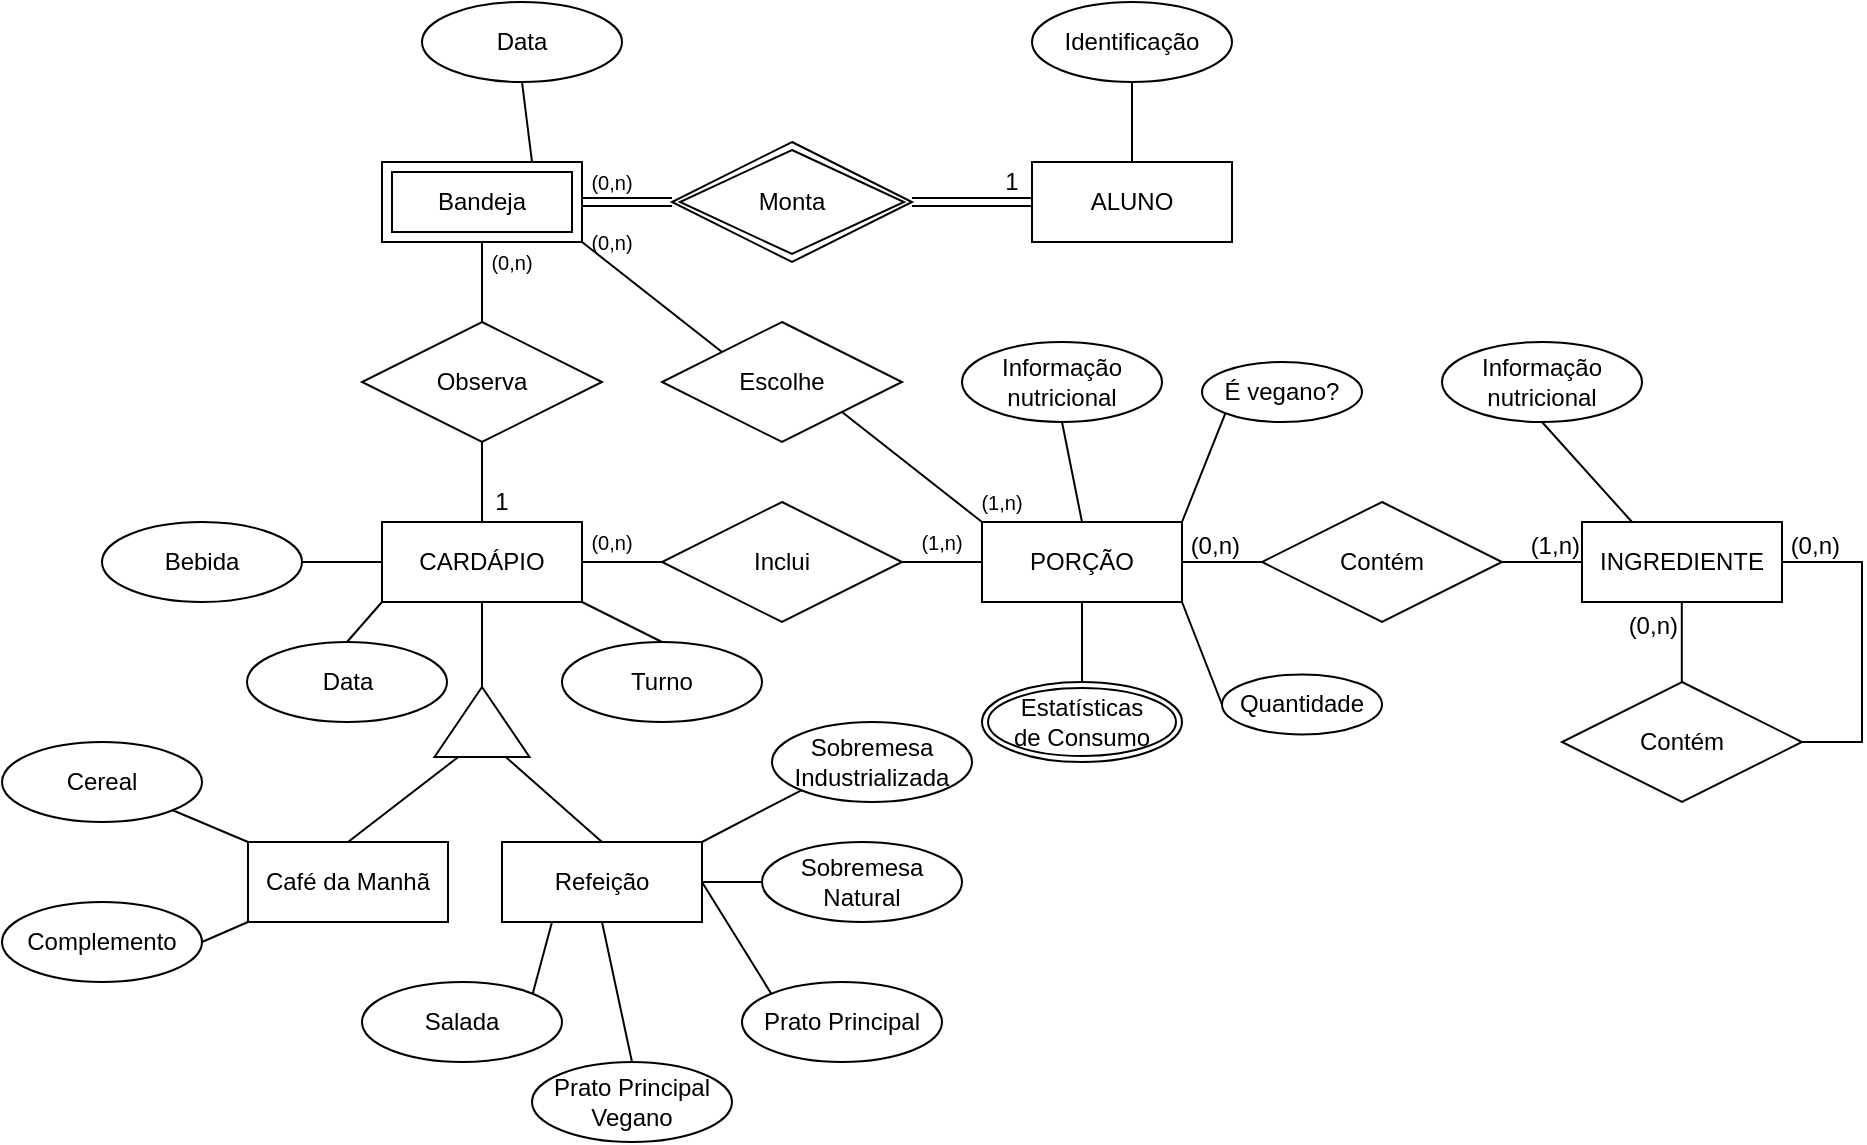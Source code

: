 <mxfile version="21.6.9" type="github">
  <diagram name="Page-1" id="SNHBpXaS6UH8mJC4fOwy">
    <mxGraphModel dx="2045" dy="658" grid="1" gridSize="10" guides="1" tooltips="1" connect="1" arrows="1" fold="1" page="1" pageScale="1" pageWidth="850" pageHeight="1100" background="#FFFFFF" math="0" shadow="0">
      <root>
        <mxCell id="0" />
        <mxCell id="1" parent="0" />
        <mxCell id="bkR_YQly5KzAr37dK8Wp-4" value="CARDÁPIO" style="whiteSpace=wrap;html=1;align=center;" parent="1" vertex="1">
          <mxGeometry x="100" y="300" width="100" height="40" as="geometry" />
        </mxCell>
        <mxCell id="bkR_YQly5KzAr37dK8Wp-6" value="ALUNO" style="whiteSpace=wrap;html=1;align=center;" parent="1" vertex="1">
          <mxGeometry x="425" y="120" width="100" height="40" as="geometry" />
        </mxCell>
        <mxCell id="bkR_YQly5KzAr37dK8Wp-7" value="PORÇÃO" style="whiteSpace=wrap;html=1;align=center;" parent="1" vertex="1">
          <mxGeometry x="400" y="300" width="100" height="40" as="geometry" />
        </mxCell>
        <mxCell id="bkR_YQly5KzAr37dK8Wp-8" value="INGREDIENTE" style="whiteSpace=wrap;html=1;align=center;" parent="1" vertex="1">
          <mxGeometry x="700" y="300" width="100" height="40" as="geometry" />
        </mxCell>
        <mxCell id="bkR_YQly5KzAr37dK8Wp-13" value="Contém" style="shape=rhombus;perimeter=rhombusPerimeter;whiteSpace=wrap;html=1;align=center;" parent="1" vertex="1">
          <mxGeometry x="540" y="290" width="120" height="60" as="geometry" />
        </mxCell>
        <mxCell id="bkR_YQly5KzAr37dK8Wp-14" value="" style="endArrow=none;html=1;rounded=0;exitX=1;exitY=0.5;exitDx=0;exitDy=0;entryX=0;entryY=0.5;entryDx=0;entryDy=0;" parent="1" source="bkR_YQly5KzAr37dK8Wp-13" target="bkR_YQly5KzAr37dK8Wp-8" edge="1">
          <mxGeometry relative="1" as="geometry">
            <mxPoint x="400" y="420" as="sourcePoint" />
            <mxPoint x="560" y="420" as="targetPoint" />
            <Array as="points">
              <mxPoint x="690" y="320" />
            </Array>
          </mxGeometry>
        </mxCell>
        <mxCell id="bkR_YQly5KzAr37dK8Wp-15" value="(1,n)" style="resizable=1;whiteSpace=wrap;align=right;verticalAlign=bottom;horizontal=1;html=1;fontSize=12;spacing=2;movable=1;rotatable=1;deletable=1;editable=1;locked=0;connectable=1;" parent="bkR_YQly5KzAr37dK8Wp-14" connectable="0" vertex="1">
          <mxGeometry relative="1" as="geometry">
            <mxPoint x="20" as="offset" />
          </mxGeometry>
        </mxCell>
        <mxCell id="bkR_YQly5KzAr37dK8Wp-16" value="" style="endArrow=none;html=1;rounded=0;exitX=0;exitY=0.5;exitDx=0;exitDy=0;entryX=1;entryY=0.5;entryDx=0;entryDy=0;" parent="1" source="bkR_YQly5KzAr37dK8Wp-13" target="bkR_YQly5KzAr37dK8Wp-7" edge="1">
          <mxGeometry relative="1" as="geometry">
            <mxPoint x="670" y="330" as="sourcePoint" />
            <mxPoint x="710" y="330" as="targetPoint" />
          </mxGeometry>
        </mxCell>
        <mxCell id="bkR_YQly5KzAr37dK8Wp-17" value="(0,n)" style="resizable=0;html=1;whiteSpace=wrap;align=right;verticalAlign=bottom;" parent="bkR_YQly5KzAr37dK8Wp-16" connectable="0" vertex="1">
          <mxGeometry x="1" relative="1" as="geometry">
            <mxPoint x="30" as="offset" />
          </mxGeometry>
        </mxCell>
        <mxCell id="bkR_YQly5KzAr37dK8Wp-18" value="Contém" style="shape=rhombus;perimeter=rhombusPerimeter;whiteSpace=wrap;html=1;align=center;" parent="1" vertex="1">
          <mxGeometry x="690" y="380" width="120" height="60" as="geometry" />
        </mxCell>
        <mxCell id="bkR_YQly5KzAr37dK8Wp-22" value="" style="endArrow=none;html=1;rounded=0;exitX=1;exitY=0.5;exitDx=0;exitDy=0;entryX=1;entryY=0.5;entryDx=0;entryDy=0;" parent="1" source="bkR_YQly5KzAr37dK8Wp-8" target="bkR_YQly5KzAr37dK8Wp-18" edge="1">
          <mxGeometry relative="1" as="geometry">
            <mxPoint x="340" y="420" as="sourcePoint" />
            <mxPoint x="500" y="420" as="targetPoint" />
            <Array as="points">
              <mxPoint x="840" y="320" />
              <mxPoint x="840" y="410" />
            </Array>
          </mxGeometry>
        </mxCell>
        <mxCell id="bkR_YQly5KzAr37dK8Wp-23" value="(0,n)" style="resizable=0;html=1;whiteSpace=wrap;align=right;verticalAlign=bottom;" parent="bkR_YQly5KzAr37dK8Wp-22" connectable="0" vertex="1">
          <mxGeometry x="1" relative="1" as="geometry">
            <mxPoint x="20" y="-90" as="offset" />
          </mxGeometry>
        </mxCell>
        <mxCell id="bkR_YQly5KzAr37dK8Wp-25" value="" style="endArrow=none;html=1;rounded=0;exitX=0.5;exitY=0;exitDx=0;exitDy=0;entryX=0.5;entryY=1;entryDx=0;entryDy=0;" parent="1" edge="1">
          <mxGeometry relative="1" as="geometry">
            <mxPoint x="749.9" y="380.0" as="sourcePoint" />
            <mxPoint x="749.9" y="340.0" as="targetPoint" />
          </mxGeometry>
        </mxCell>
        <mxCell id="bkR_YQly5KzAr37dK8Wp-26" value="(0,n)" style="resizable=0;html=1;whiteSpace=wrap;align=right;verticalAlign=bottom;" parent="bkR_YQly5KzAr37dK8Wp-25" connectable="0" vertex="1">
          <mxGeometry x="1" relative="1" as="geometry">
            <mxPoint y="20" as="offset" />
          </mxGeometry>
        </mxCell>
        <mxCell id="bkR_YQly5KzAr37dK8Wp-28" value="Inclui" style="shape=rhombus;perimeter=rhombusPerimeter;whiteSpace=wrap;html=1;align=center;" parent="1" vertex="1">
          <mxGeometry x="240" y="290" width="120" height="60" as="geometry" />
        </mxCell>
        <mxCell id="bkR_YQly5KzAr37dK8Wp-30" value="" style="endArrow=none;html=1;rounded=0;exitX=1;exitY=0.5;exitDx=0;exitDy=0;entryX=0;entryY=0.5;entryDx=0;entryDy=0;" parent="1" source="bkR_YQly5KzAr37dK8Wp-28" target="bkR_YQly5KzAr37dK8Wp-7" edge="1">
          <mxGeometry relative="1" as="geometry">
            <mxPoint x="330" y="350" as="sourcePoint" />
            <mxPoint x="490" y="350" as="targetPoint" />
          </mxGeometry>
        </mxCell>
        <mxCell id="bkR_YQly5KzAr37dK8Wp-31" value="" style="endArrow=none;html=1;rounded=0;exitX=1;exitY=0.5;exitDx=0;exitDy=0;entryX=0;entryY=0.5;entryDx=0;entryDy=0;" parent="1" source="bkR_YQly5KzAr37dK8Wp-4" target="bkR_YQly5KzAr37dK8Wp-28" edge="1">
          <mxGeometry relative="1" as="geometry">
            <mxPoint x="190" y="350" as="sourcePoint" />
            <mxPoint x="350" y="350" as="targetPoint" />
          </mxGeometry>
        </mxCell>
        <mxCell id="bkR_YQly5KzAr37dK8Wp-33" value="" style="endArrow=none;html=1;rounded=0;exitX=0.5;exitY=1;exitDx=0;exitDy=0;entryX=0.5;entryY=0;entryDx=0;entryDy=0;" parent="1" target="bkR_YQly5KzAr37dK8Wp-4" edge="1">
          <mxGeometry relative="1" as="geometry">
            <mxPoint x="150" y="260" as="sourcePoint" />
            <mxPoint x="350" y="240" as="targetPoint" />
          </mxGeometry>
        </mxCell>
        <mxCell id="bkR_YQly5KzAr37dK8Wp-34" value="" style="endArrow=none;html=1;rounded=0;exitX=0.5;exitY=1;exitDx=0;exitDy=0;entryX=0.5;entryY=0;entryDx=0;entryDy=0;" parent="1" source="qkG0pMyQH_rdJwwnuHgq-1" edge="1">
          <mxGeometry relative="1" as="geometry">
            <mxPoint x="150" y="160" as="sourcePoint" />
            <mxPoint x="150" y="200" as="targetPoint" />
          </mxGeometry>
        </mxCell>
        <mxCell id="vmjFNw4COEF95uGboPvQ-1" value="Data" style="ellipse;whiteSpace=wrap;html=1;align=center;" parent="1" vertex="1">
          <mxGeometry x="32.5" y="360" width="100" height="40" as="geometry" />
        </mxCell>
        <mxCell id="vmjFNw4COEF95uGboPvQ-2" value="Turno" style="ellipse;whiteSpace=wrap;html=1;align=center;" parent="1" vertex="1">
          <mxGeometry x="190" y="360" width="100" height="40" as="geometry" />
        </mxCell>
        <mxCell id="vmjFNw4COEF95uGboPvQ-7" value="" style="endArrow=none;html=1;rounded=0;exitX=0.5;exitY=0;exitDx=0;exitDy=0;entryX=0;entryY=1;entryDx=0;entryDy=0;" parent="1" source="vmjFNw4COEF95uGboPvQ-1" target="bkR_YQly5KzAr37dK8Wp-4" edge="1">
          <mxGeometry relative="1" as="geometry">
            <mxPoint x="380" y="230" as="sourcePoint" />
            <mxPoint x="540" y="230" as="targetPoint" />
          </mxGeometry>
        </mxCell>
        <mxCell id="vmjFNw4COEF95uGboPvQ-8" value="" style="endArrow=none;html=1;rounded=0;exitX=0.5;exitY=0;exitDx=0;exitDy=0;entryX=1;entryY=1;entryDx=0;entryDy=0;" parent="1" source="vmjFNw4COEF95uGboPvQ-2" target="bkR_YQly5KzAr37dK8Wp-4" edge="1">
          <mxGeometry relative="1" as="geometry">
            <mxPoint x="100" y="390" as="sourcePoint" />
            <mxPoint x="110" y="350" as="targetPoint" />
          </mxGeometry>
        </mxCell>
        <mxCell id="vmjFNw4COEF95uGboPvQ-13" value="Informação nutricional" style="ellipse;whiteSpace=wrap;html=1;align=center;" parent="1" vertex="1">
          <mxGeometry x="390" y="210" width="100" height="40" as="geometry" />
        </mxCell>
        <mxCell id="vmjFNw4COEF95uGboPvQ-14" value="" style="endArrow=none;html=1;rounded=0;exitX=0.5;exitY=1;exitDx=0;exitDy=0;entryX=0.5;entryY=0;entryDx=0;entryDy=0;" parent="1" source="vmjFNw4COEF95uGboPvQ-13" target="bkR_YQly5KzAr37dK8Wp-7" edge="1">
          <mxGeometry relative="1" as="geometry">
            <mxPoint x="490" y="290" as="sourcePoint" />
            <mxPoint x="650" y="290" as="targetPoint" />
          </mxGeometry>
        </mxCell>
        <mxCell id="vmjFNw4COEF95uGboPvQ-16" value="" style="endArrow=none;html=1;rounded=0;entryX=0.5;entryY=1;entryDx=0;entryDy=0;exitX=0.5;exitY=0;exitDx=0;exitDy=0;" parent="1" source="qkG0pMyQH_rdJwwnuHgq-21" target="bkR_YQly5KzAr37dK8Wp-7" edge="1">
          <mxGeometry relative="1" as="geometry">
            <mxPoint x="450" y="380" as="sourcePoint" />
            <mxPoint x="600" y="360" as="targetPoint" />
          </mxGeometry>
        </mxCell>
        <mxCell id="vmjFNw4COEF95uGboPvQ-17" value="Escolhe" style="shape=rhombus;perimeter=rhombusPerimeter;whiteSpace=wrap;html=1;align=center;" parent="1" vertex="1">
          <mxGeometry x="240" y="200" width="120" height="60" as="geometry" />
        </mxCell>
        <mxCell id="vmjFNw4COEF95uGboPvQ-18" value="" style="endArrow=none;html=1;rounded=0;exitX=1;exitY=1;exitDx=0;exitDy=0;entryX=0;entryY=0;entryDx=0;entryDy=0;" parent="1" target="vmjFNw4COEF95uGboPvQ-17" edge="1">
          <mxGeometry relative="1" as="geometry">
            <mxPoint x="200" y="160" as="sourcePoint" />
            <mxPoint x="360" y="170" as="targetPoint" />
          </mxGeometry>
        </mxCell>
        <mxCell id="vmjFNw4COEF95uGboPvQ-19" value="" style="endArrow=none;html=1;rounded=0;exitX=1;exitY=1;exitDx=0;exitDy=0;" parent="1" source="vmjFNw4COEF95uGboPvQ-17" edge="1">
          <mxGeometry relative="1" as="geometry">
            <mxPoint x="350" y="260" as="sourcePoint" />
            <mxPoint x="400" y="300" as="targetPoint" />
          </mxGeometry>
        </mxCell>
        <mxCell id="-wEKjMgrREPIPvdFnWSh-2" value="" style="endArrow=none;html=1;rounded=0;exitX=0.5;exitY=0;exitDx=0;exitDy=0;entryX=0.5;entryY=1;entryDx=0;entryDy=0;" parent="1" source="bkR_YQly5KzAr37dK8Wp-6" edge="1">
          <mxGeometry width="50" height="50" relative="1" as="geometry">
            <mxPoint x="420" y="260" as="sourcePoint" />
            <mxPoint x="475" y="80" as="targetPoint" />
          </mxGeometry>
        </mxCell>
        <mxCell id="-wEKjMgrREPIPvdFnWSh-4" value="Data" style="ellipse;whiteSpace=wrap;html=1;align=center;" parent="1" vertex="1">
          <mxGeometry x="120" y="40" width="100" height="40" as="geometry" />
        </mxCell>
        <mxCell id="-wEKjMgrREPIPvdFnWSh-6" value="" style="endArrow=none;html=1;rounded=0;exitX=0.75;exitY=0;exitDx=0;exitDy=0;entryX=0.5;entryY=1;entryDx=0;entryDy=0;" parent="1" target="-wEKjMgrREPIPvdFnWSh-4" edge="1">
          <mxGeometry width="50" height="50" relative="1" as="geometry">
            <mxPoint x="175" y="120" as="sourcePoint" />
            <mxPoint x="470" y="210" as="targetPoint" />
          </mxGeometry>
        </mxCell>
        <mxCell id="qkG0pMyQH_rdJwwnuHgq-1" value="Bandeja" style="shape=ext;margin=3;double=1;whiteSpace=wrap;html=1;align=center;" parent="1" vertex="1">
          <mxGeometry x="100" y="120" width="100" height="40" as="geometry" />
        </mxCell>
        <mxCell id="qkG0pMyQH_rdJwwnuHgq-2" value="Monta" style="shape=rhombus;double=1;perimeter=rhombusPerimeter;whiteSpace=wrap;html=1;align=center;" parent="1" vertex="1">
          <mxGeometry x="245" y="110" width="120" height="60" as="geometry" />
        </mxCell>
        <mxCell id="qkG0pMyQH_rdJwwnuHgq-4" value="&lt;font style=&quot;font-size: 10px;&quot;&gt;(0,n)&lt;/font&gt;" style="text;html=1;strokeColor=none;fillColor=none;align=center;verticalAlign=middle;whiteSpace=wrap;rounded=0;" parent="1" vertex="1">
          <mxGeometry x="155" y="160" width="20" height="20" as="geometry" />
        </mxCell>
        <mxCell id="qkG0pMyQH_rdJwwnuHgq-6" value="1" style="text;html=1;strokeColor=none;fillColor=none;align=center;verticalAlign=middle;whiteSpace=wrap;rounded=0;" parent="1" vertex="1">
          <mxGeometry x="150" y="280" width="20" height="20" as="geometry" />
        </mxCell>
        <mxCell id="qkG0pMyQH_rdJwwnuHgq-7" value="1" style="text;html=1;strokeColor=none;fillColor=none;align=center;verticalAlign=middle;whiteSpace=wrap;rounded=0;" parent="1" vertex="1">
          <mxGeometry x="405" y="120" width="20" height="20" as="geometry" />
        </mxCell>
        <mxCell id="qkG0pMyQH_rdJwwnuHgq-8" value="&lt;font style=&quot;font-size: 10px;&quot;&gt;(0,n)&lt;/font&gt;" style="text;html=1;strokeColor=none;fillColor=none;align=center;verticalAlign=middle;whiteSpace=wrap;rounded=0;" parent="1" vertex="1">
          <mxGeometry x="200" y="120" width="30" height="20" as="geometry" />
        </mxCell>
        <mxCell id="qkG0pMyQH_rdJwwnuHgq-9" value="&lt;font style=&quot;font-size: 10px;&quot;&gt;(1,n)&lt;/font&gt;" style="text;html=1;strokeColor=none;fillColor=none;align=center;verticalAlign=middle;whiteSpace=wrap;rounded=0;" parent="1" vertex="1">
          <mxGeometry x="395" y="280" width="30" height="20" as="geometry" />
        </mxCell>
        <mxCell id="qkG0pMyQH_rdJwwnuHgq-10" value="&lt;font style=&quot;font-size: 10px;&quot;&gt;(0,n)&lt;/font&gt;" style="text;html=1;strokeColor=none;fillColor=none;align=center;verticalAlign=middle;whiteSpace=wrap;rounded=0;" parent="1" vertex="1">
          <mxGeometry x="200" y="150" width="30" height="20" as="geometry" />
        </mxCell>
        <mxCell id="qkG0pMyQH_rdJwwnuHgq-11" value="&lt;font style=&quot;font-size: 10px;&quot;&gt;(1,n)&lt;/font&gt;" style="text;html=1;strokeColor=none;fillColor=none;align=center;verticalAlign=middle;whiteSpace=wrap;rounded=0;" parent="1" vertex="1">
          <mxGeometry x="365" y="300" width="30" height="20" as="geometry" />
        </mxCell>
        <mxCell id="qkG0pMyQH_rdJwwnuHgq-12" value="&lt;div&gt;&lt;font style=&quot;font-size: 10px;&quot;&gt;(0,n)&lt;/font&gt;&lt;/div&gt;" style="text;html=1;strokeColor=none;fillColor=none;align=center;verticalAlign=middle;whiteSpace=wrap;rounded=0;" parent="1" vertex="1">
          <mxGeometry x="200" y="300" width="30" height="20" as="geometry" />
        </mxCell>
        <mxCell id="qkG0pMyQH_rdJwwnuHgq-13" value="" style="triangle;whiteSpace=wrap;html=1;rotation=-90;" parent="1" vertex="1">
          <mxGeometry x="132.5" y="376.25" width="35" height="47.5" as="geometry" />
        </mxCell>
        <mxCell id="qkG0pMyQH_rdJwwnuHgq-15" value="Café da Manhã" style="whiteSpace=wrap;html=1;align=center;" parent="1" vertex="1">
          <mxGeometry x="33" y="460" width="100" height="40" as="geometry" />
        </mxCell>
        <mxCell id="qkG0pMyQH_rdJwwnuHgq-16" value="Refeição" style="whiteSpace=wrap;html=1;align=center;" parent="1" vertex="1">
          <mxGeometry x="160" y="460" width="100" height="40" as="geometry" />
        </mxCell>
        <mxCell id="qkG0pMyQH_rdJwwnuHgq-17" value="" style="endArrow=none;html=1;rounded=0;exitX=0.5;exitY=0;exitDx=0;exitDy=0;entryX=0;entryY=0.25;entryDx=0;entryDy=0;" parent="1" source="qkG0pMyQH_rdJwwnuHgq-15" target="qkG0pMyQH_rdJwwnuHgq-13" edge="1">
          <mxGeometry relative="1" as="geometry">
            <mxPoint x="110" y="420" as="sourcePoint" />
            <mxPoint x="130" y="420" as="targetPoint" />
          </mxGeometry>
        </mxCell>
        <mxCell id="qkG0pMyQH_rdJwwnuHgq-18" value="" style="endArrow=none;html=1;rounded=0;exitX=0;exitY=0.75;exitDx=0;exitDy=0;entryX=0.5;entryY=0;entryDx=0;entryDy=0;" parent="1" source="qkG0pMyQH_rdJwwnuHgq-13" target="qkG0pMyQH_rdJwwnuHgq-16" edge="1">
          <mxGeometry relative="1" as="geometry">
            <mxPoint x="180" y="430" as="sourcePoint" />
            <mxPoint x="340" y="430" as="targetPoint" />
          </mxGeometry>
        </mxCell>
        <mxCell id="qkG0pMyQH_rdJwwnuHgq-19" value="" style="endArrow=none;html=1;rounded=0;entryX=0.5;entryY=1;entryDx=0;entryDy=0;exitX=1;exitY=0.5;exitDx=0;exitDy=0;" parent="1" source="qkG0pMyQH_rdJwwnuHgq-13" target="bkR_YQly5KzAr37dK8Wp-4" edge="1">
          <mxGeometry relative="1" as="geometry">
            <mxPoint x="120" y="360" as="sourcePoint" />
            <mxPoint x="280" y="360" as="targetPoint" />
          </mxGeometry>
        </mxCell>
        <mxCell id="qkG0pMyQH_rdJwwnuHgq-21" value="&lt;div&gt;Estatísticas&lt;/div&gt;&lt;div&gt;de Consumo&lt;br&gt;&lt;/div&gt;" style="ellipse;shape=doubleEllipse;margin=3;whiteSpace=wrap;html=1;align=center;" parent="1" vertex="1">
          <mxGeometry x="400" y="380" width="100" height="40" as="geometry" />
        </mxCell>
        <mxCell id="qkG0pMyQH_rdJwwnuHgq-24" value="É vegano?" style="ellipse;whiteSpace=wrap;html=1;align=center;" parent="1" vertex="1">
          <mxGeometry x="510" y="220" width="80" height="30" as="geometry" />
        </mxCell>
        <mxCell id="qkG0pMyQH_rdJwwnuHgq-25" value="" style="endArrow=none;html=1;rounded=0;exitX=1;exitY=0;exitDx=0;exitDy=0;entryX=0;entryY=1;entryDx=0;entryDy=0;" parent="1" source="bkR_YQly5KzAr37dK8Wp-7" target="qkG0pMyQH_rdJwwnuHgq-24" edge="1">
          <mxGeometry relative="1" as="geometry">
            <mxPoint x="170" y="320" as="sourcePoint" />
            <mxPoint x="330" y="320" as="targetPoint" />
          </mxGeometry>
        </mxCell>
        <mxCell id="qkG0pMyQH_rdJwwnuHgq-26" value="&lt;div&gt;Observa&lt;/div&gt;" style="shape=rhombus;perimeter=rhombusPerimeter;whiteSpace=wrap;html=1;align=center;" parent="1" vertex="1">
          <mxGeometry x="90" y="200" width="120" height="60" as="geometry" />
        </mxCell>
        <mxCell id="qkG0pMyQH_rdJwwnuHgq-31" value="" style="shape=link;html=1;rounded=0;exitX=1;exitY=0.5;exitDx=0;exitDy=0;entryX=0;entryY=0.5;entryDx=0;entryDy=0;" parent="1" source="qkG0pMyQH_rdJwwnuHgq-1" target="qkG0pMyQH_rdJwwnuHgq-2" edge="1">
          <mxGeometry relative="1" as="geometry">
            <mxPoint x="280" y="180" as="sourcePoint" />
            <mxPoint x="440" y="180" as="targetPoint" />
          </mxGeometry>
        </mxCell>
        <mxCell id="qkG0pMyQH_rdJwwnuHgq-35" value="" style="shape=link;html=1;rounded=0;exitX=1;exitY=0.5;exitDx=0;exitDy=0;entryX=0;entryY=0.5;entryDx=0;entryDy=0;" parent="1" source="qkG0pMyQH_rdJwwnuHgq-2" target="bkR_YQly5KzAr37dK8Wp-6" edge="1">
          <mxGeometry relative="1" as="geometry">
            <mxPoint x="365" y="149.43" as="sourcePoint" />
            <mxPoint x="410" y="149.43" as="targetPoint" />
          </mxGeometry>
        </mxCell>
        <mxCell id="qkG0pMyQH_rdJwwnuHgq-36" value="Complemento" style="ellipse;whiteSpace=wrap;html=1;align=center;" parent="1" vertex="1">
          <mxGeometry x="-90" y="490" width="100" height="40" as="geometry" />
        </mxCell>
        <mxCell id="qkG0pMyQH_rdJwwnuHgq-37" value="Sobremesa Industrializada" style="ellipse;whiteSpace=wrap;html=1;align=center;" parent="1" vertex="1">
          <mxGeometry x="295" y="400" width="100" height="40" as="geometry" />
        </mxCell>
        <mxCell id="qkG0pMyQH_rdJwwnuHgq-39" value="Bebida" style="ellipse;whiteSpace=wrap;html=1;align=center;" parent="1" vertex="1">
          <mxGeometry x="-40" y="300" width="100" height="40" as="geometry" />
        </mxCell>
        <mxCell id="qkG0pMyQH_rdJwwnuHgq-40" value="Cereal" style="ellipse;whiteSpace=wrap;html=1;align=center;" parent="1" vertex="1">
          <mxGeometry x="-90" y="410" width="100" height="40" as="geometry" />
        </mxCell>
        <mxCell id="qkG0pMyQH_rdJwwnuHgq-41" value="" style="endArrow=none;html=1;rounded=0;exitX=1;exitY=1;exitDx=0;exitDy=0;entryX=0;entryY=0;entryDx=0;entryDy=0;" parent="1" source="qkG0pMyQH_rdJwwnuHgq-40" target="qkG0pMyQH_rdJwwnuHgq-15" edge="1">
          <mxGeometry relative="1" as="geometry">
            <mxPoint y="460" as="sourcePoint" />
            <mxPoint x="160" y="460" as="targetPoint" />
          </mxGeometry>
        </mxCell>
        <mxCell id="qkG0pMyQH_rdJwwnuHgq-43" value="" style="endArrow=none;html=1;rounded=0;entryX=0;entryY=1;entryDx=0;entryDy=0;exitX=1;exitY=0.5;exitDx=0;exitDy=0;" parent="1" source="qkG0pMyQH_rdJwwnuHgq-36" target="qkG0pMyQH_rdJwwnuHgq-15" edge="1">
          <mxGeometry relative="1" as="geometry">
            <mxPoint y="530" as="sourcePoint" />
            <mxPoint x="160" y="530" as="targetPoint" />
          </mxGeometry>
        </mxCell>
        <mxCell id="qkG0pMyQH_rdJwwnuHgq-44" value="" style="endArrow=none;html=1;rounded=0;exitX=1;exitY=0.5;exitDx=0;exitDy=0;entryX=0;entryY=0.5;entryDx=0;entryDy=0;" parent="1" source="qkG0pMyQH_rdJwwnuHgq-39" target="bkR_YQly5KzAr37dK8Wp-4" edge="1">
          <mxGeometry relative="1" as="geometry">
            <mxPoint x="20" y="520" as="sourcePoint" />
            <mxPoint x="83" y="500" as="targetPoint" />
          </mxGeometry>
        </mxCell>
        <mxCell id="qkG0pMyQH_rdJwwnuHgq-47" value="Prato Principal" style="ellipse;whiteSpace=wrap;html=1;align=center;" parent="1" vertex="1">
          <mxGeometry x="280" y="530" width="100" height="40" as="geometry" />
        </mxCell>
        <mxCell id="qkG0pMyQH_rdJwwnuHgq-48" value="Prato Principal Vegano" style="ellipse;whiteSpace=wrap;html=1;align=center;" parent="1" vertex="1">
          <mxGeometry x="175" y="570" width="100" height="40" as="geometry" />
        </mxCell>
        <mxCell id="qkG0pMyQH_rdJwwnuHgq-50" value="" style="endArrow=none;html=1;rounded=0;exitX=1;exitY=0.5;exitDx=0;exitDy=0;entryX=0;entryY=0;entryDx=0;entryDy=0;" parent="1" source="qkG0pMyQH_rdJwwnuHgq-16" target="qkG0pMyQH_rdJwwnuHgq-47" edge="1">
          <mxGeometry relative="1" as="geometry">
            <mxPoint x="290" y="480" as="sourcePoint" />
            <mxPoint x="450" y="480" as="targetPoint" />
          </mxGeometry>
        </mxCell>
        <mxCell id="qkG0pMyQH_rdJwwnuHgq-51" value="" style="endArrow=none;html=1;rounded=0;exitX=0.5;exitY=1;exitDx=0;exitDy=0;entryX=0.5;entryY=0;entryDx=0;entryDy=0;" parent="1" source="qkG0pMyQH_rdJwwnuHgq-16" target="qkG0pMyQH_rdJwwnuHgq-48" edge="1">
          <mxGeometry relative="1" as="geometry">
            <mxPoint x="210" y="520" as="sourcePoint" />
            <mxPoint x="370" y="520" as="targetPoint" />
          </mxGeometry>
        </mxCell>
        <mxCell id="qkG0pMyQH_rdJwwnuHgq-52" value="" style="endArrow=none;html=1;rounded=0;entryX=0;entryY=1;entryDx=0;entryDy=0;exitX=1;exitY=0;exitDx=0;exitDy=0;" parent="1" source="qkG0pMyQH_rdJwwnuHgq-16" target="qkG0pMyQH_rdJwwnuHgq-37" edge="1">
          <mxGeometry relative="1" as="geometry">
            <mxPoint x="230" y="460" as="sourcePoint" />
            <mxPoint x="390" y="460" as="targetPoint" />
          </mxGeometry>
        </mxCell>
        <mxCell id="qkG0pMyQH_rdJwwnuHgq-53" value="Sobremesa Natural" style="ellipse;whiteSpace=wrap;html=1;align=center;" parent="1" vertex="1">
          <mxGeometry x="290" y="460" width="100" height="40" as="geometry" />
        </mxCell>
        <mxCell id="qkG0pMyQH_rdJwwnuHgq-54" value="" style="endArrow=none;html=1;rounded=0;exitX=1;exitY=0.5;exitDx=0;exitDy=0;entryX=0;entryY=0.5;entryDx=0;entryDy=0;" parent="1" source="qkG0pMyQH_rdJwwnuHgq-16" target="qkG0pMyQH_rdJwwnuHgq-53" edge="1">
          <mxGeometry relative="1" as="geometry">
            <mxPoint x="290" y="480" as="sourcePoint" />
            <mxPoint x="450" y="480" as="targetPoint" />
          </mxGeometry>
        </mxCell>
        <mxCell id="qkG0pMyQH_rdJwwnuHgq-55" value="Salada" style="ellipse;whiteSpace=wrap;html=1;align=center;" parent="1" vertex="1">
          <mxGeometry x="90" y="530" width="100" height="40" as="geometry" />
        </mxCell>
        <mxCell id="qkG0pMyQH_rdJwwnuHgq-56" value="" style="endArrow=none;html=1;rounded=0;exitX=1;exitY=0;exitDx=0;exitDy=0;entryX=0.25;entryY=1;entryDx=0;entryDy=0;" parent="1" source="qkG0pMyQH_rdJwwnuHgq-55" target="qkG0pMyQH_rdJwwnuHgq-16" edge="1">
          <mxGeometry relative="1" as="geometry">
            <mxPoint x="160" y="520" as="sourcePoint" />
            <mxPoint x="320" y="520" as="targetPoint" />
          </mxGeometry>
        </mxCell>
        <mxCell id="qkG0pMyQH_rdJwwnuHgq-58" value="Informação nutricional" style="ellipse;whiteSpace=wrap;html=1;align=center;" parent="1" vertex="1">
          <mxGeometry x="630" y="210" width="100" height="40" as="geometry" />
        </mxCell>
        <mxCell id="qkG0pMyQH_rdJwwnuHgq-59" value="" style="endArrow=none;html=1;rounded=0;exitX=0.5;exitY=1;exitDx=0;exitDy=0;entryX=0.25;entryY=0;entryDx=0;entryDy=0;" parent="1" source="qkG0pMyQH_rdJwwnuHgq-58" target="bkR_YQly5KzAr37dK8Wp-8" edge="1">
          <mxGeometry relative="1" as="geometry">
            <mxPoint x="660" y="290" as="sourcePoint" />
            <mxPoint x="820" y="290" as="targetPoint" />
          </mxGeometry>
        </mxCell>
        <mxCell id="CZLGg64mPdNBdf0GtGeN-1" value="Quantidade" style="ellipse;whiteSpace=wrap;html=1;align=center;" vertex="1" parent="1">
          <mxGeometry x="520" y="376.25" width="80" height="30" as="geometry" />
        </mxCell>
        <mxCell id="CZLGg64mPdNBdf0GtGeN-2" value="" style="endArrow=none;html=1;rounded=0;exitX=1.036;exitY=0.99;exitDx=0;exitDy=0;entryX=0;entryY=0.5;entryDx=0;entryDy=0;exitPerimeter=0;" edge="1" parent="1" target="CZLGg64mPdNBdf0GtGeN-1">
          <mxGeometry relative="1" as="geometry">
            <mxPoint x="500.0" y="340" as="sourcePoint" />
            <mxPoint x="376.4" y="470.4" as="targetPoint" />
          </mxGeometry>
        </mxCell>
        <mxCell id="CZLGg64mPdNBdf0GtGeN-4" value="Identificação" style="ellipse;whiteSpace=wrap;html=1;align=center;" vertex="1" parent="1">
          <mxGeometry x="425" y="40" width="100" height="40" as="geometry" />
        </mxCell>
      </root>
    </mxGraphModel>
  </diagram>
</mxfile>
